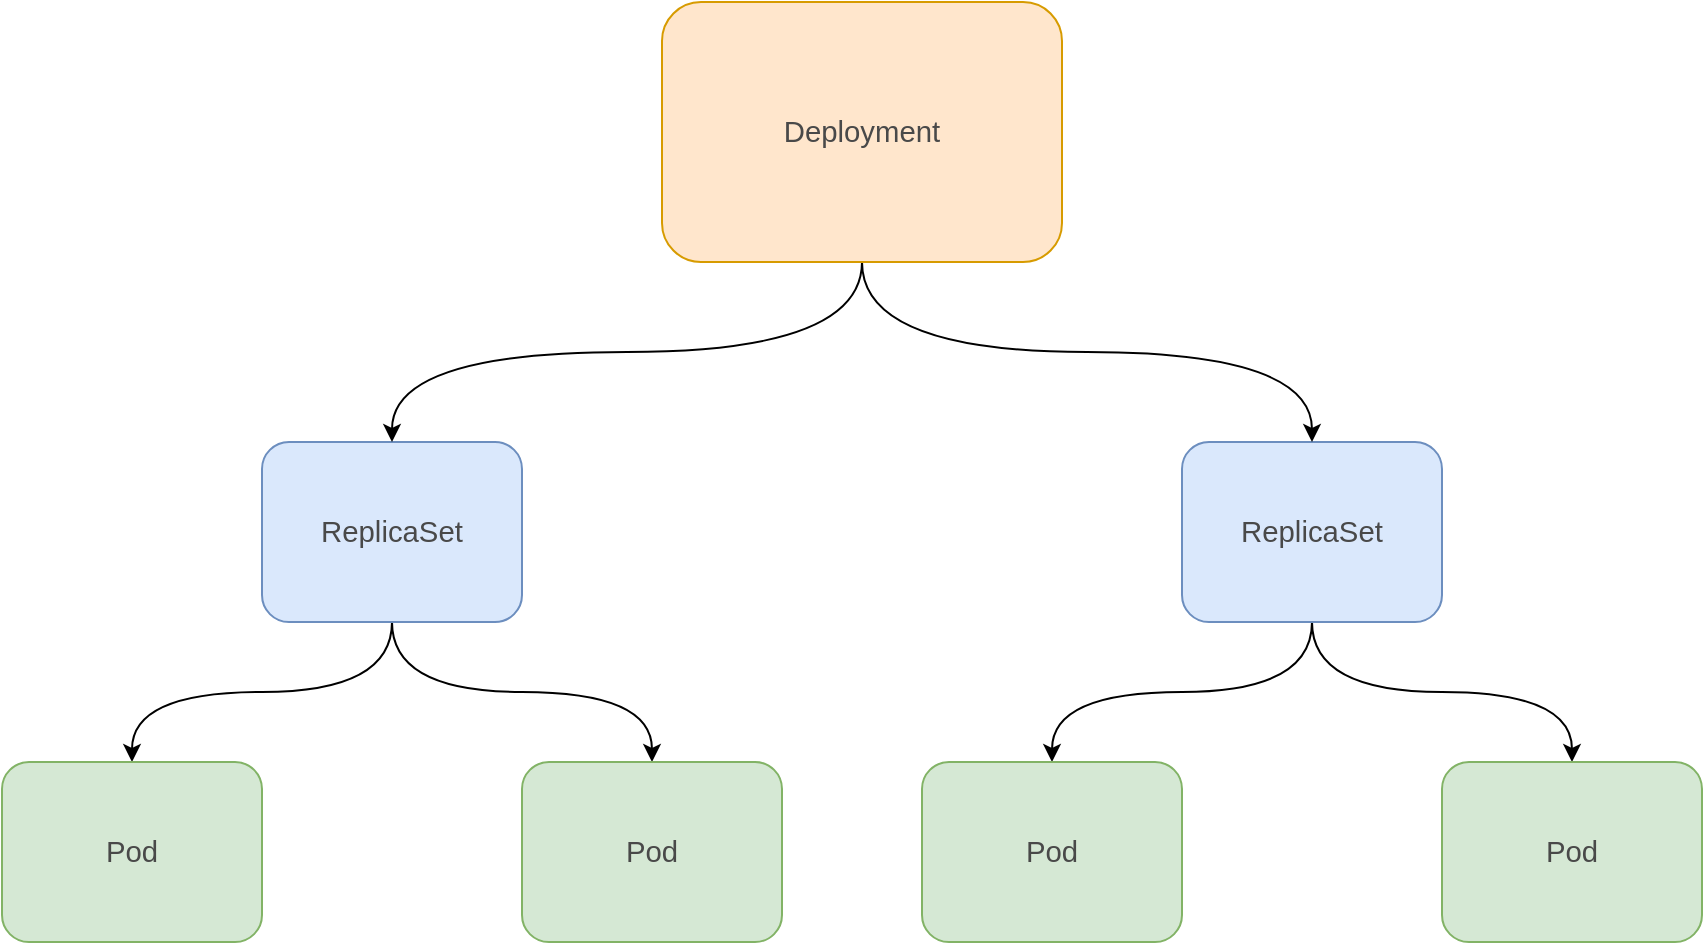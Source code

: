 <mxfile version="20.2.8" type="device"><diagram id="nzK0tKiOQox-Huz_kh9z" name="第 1 页"><mxGraphModel dx="1002" dy="631" grid="1" gridSize="10" guides="1" tooltips="1" connect="1" arrows="1" fold="1" page="1" pageScale="1" pageWidth="2339" pageHeight="3300" math="0" shadow="0"><root><mxCell id="0"/><mxCell id="1" parent="0"/><mxCell id="_ii-OCtPwW8YkyBqDCed-4" style="edgeStyle=orthogonalEdgeStyle;rounded=0;orthogonalLoop=1;jettySize=auto;html=1;exitX=0.5;exitY=1;exitDx=0;exitDy=0;entryX=0.5;entryY=0;entryDx=0;entryDy=0;curved=1;" edge="1" parent="1" source="_ii-OCtPwW8YkyBqDCed-1" target="_ii-OCtPwW8YkyBqDCed-2"><mxGeometry relative="1" as="geometry"/></mxCell><mxCell id="_ii-OCtPwW8YkyBqDCed-5" style="edgeStyle=orthogonalEdgeStyle;rounded=0;orthogonalLoop=1;jettySize=auto;html=1;exitX=0.5;exitY=1;exitDx=0;exitDy=0;curved=1;" edge="1" parent="1" source="_ii-OCtPwW8YkyBqDCed-1" target="_ii-OCtPwW8YkyBqDCed-3"><mxGeometry relative="1" as="geometry"/></mxCell><mxCell id="_ii-OCtPwW8YkyBqDCed-1" value="&lt;span data-copy-origin=&quot;https://shimo.im&quot; data-docs-delta=&quot;[[20,&amp;quot;ReplicaSets&amp;quot;]]&quot;&gt;&lt;p style=&quot;line-height: 100%;margin-bottom: 0pt;margin-top: 0pt;font-size: 11pt;color: #494949;&quot; class=&quot;ql-direction-ltr ql-long-18520334&quot;&gt;&lt;span style=&quot;&quot; class=&quot;ql-author-18520334&quot;&gt;ReplicaSet&lt;/span&gt;&lt;/p&gt;&lt;/span&gt;" style="rounded=1;whiteSpace=wrap;html=1;fillColor=#dae8fc;strokeColor=#6c8ebf;" vertex="1" parent="1"><mxGeometry x="220" y="310" width="130" height="90" as="geometry"/></mxCell><mxCell id="_ii-OCtPwW8YkyBqDCed-2" value="&lt;span data-copy-origin=&quot;https://shimo.im&quot; data-docs-delta=&quot;[[20,&amp;quot;ReplicaSets&amp;quot;]]&quot;&gt;&lt;p style=&quot;line-height: 100%;margin-bottom: 0pt;margin-top: 0pt;font-size: 11pt;color: #494949;&quot; class=&quot;ql-direction-ltr ql-long-18520334&quot;&gt;&lt;span style=&quot;&quot; class=&quot;ql-author-18520334&quot;&gt;Pod&lt;/span&gt;&lt;/p&gt;&lt;/span&gt;" style="rounded=1;whiteSpace=wrap;html=1;fillColor=#d5e8d4;strokeColor=#82b366;" vertex="1" parent="1"><mxGeometry x="90" y="470" width="130" height="90" as="geometry"/></mxCell><mxCell id="_ii-OCtPwW8YkyBqDCed-3" value="&lt;span data-copy-origin=&quot;https://shimo.im&quot; data-docs-delta=&quot;[[20,&amp;quot;ReplicaSets&amp;quot;]]&quot;&gt;&lt;p style=&quot;line-height: 100%;margin-bottom: 0pt;margin-top: 0pt;font-size: 11pt;color: #494949;&quot; class=&quot;ql-direction-ltr ql-long-18520334&quot;&gt;&lt;span style=&quot;&quot; class=&quot;ql-author-18520334&quot;&gt;Pod&lt;/span&gt;&lt;/p&gt;&lt;/span&gt;" style="rounded=1;whiteSpace=wrap;html=1;fillColor=#d5e8d4;strokeColor=#82b366;" vertex="1" parent="1"><mxGeometry x="350" y="470" width="130" height="90" as="geometry"/></mxCell><mxCell id="_ii-OCtPwW8YkyBqDCed-7" style="edgeStyle=orthogonalEdgeStyle;rounded=0;orthogonalLoop=1;jettySize=auto;html=1;exitX=0.5;exitY=1;exitDx=0;exitDy=0;entryX=0.5;entryY=0;entryDx=0;entryDy=0;curved=1;" edge="1" parent="1" source="_ii-OCtPwW8YkyBqDCed-9" target="_ii-OCtPwW8YkyBqDCed-10"><mxGeometry relative="1" as="geometry"/></mxCell><mxCell id="_ii-OCtPwW8YkyBqDCed-8" style="edgeStyle=orthogonalEdgeStyle;rounded=0;orthogonalLoop=1;jettySize=auto;html=1;exitX=0.5;exitY=1;exitDx=0;exitDy=0;curved=1;" edge="1" parent="1" source="_ii-OCtPwW8YkyBqDCed-9" target="_ii-OCtPwW8YkyBqDCed-11"><mxGeometry relative="1" as="geometry"/></mxCell><mxCell id="_ii-OCtPwW8YkyBqDCed-9" value="&lt;span data-copy-origin=&quot;https://shimo.im&quot; data-docs-delta=&quot;[[20,&amp;quot;ReplicaSets&amp;quot;]]&quot;&gt;&lt;p style=&quot;line-height: 100%;margin-bottom: 0pt;margin-top: 0pt;font-size: 11pt;color: #494949;&quot; class=&quot;ql-direction-ltr ql-long-18520334&quot;&gt;&lt;span style=&quot;&quot; class=&quot;ql-author-18520334&quot;&gt;ReplicaSet&lt;/span&gt;&lt;/p&gt;&lt;/span&gt;" style="rounded=1;whiteSpace=wrap;html=1;fillColor=#dae8fc;strokeColor=#6c8ebf;" vertex="1" parent="1"><mxGeometry x="680" y="310" width="130" height="90" as="geometry"/></mxCell><mxCell id="_ii-OCtPwW8YkyBqDCed-10" value="&lt;span data-copy-origin=&quot;https://shimo.im&quot; data-docs-delta=&quot;[[20,&amp;quot;ReplicaSets&amp;quot;]]&quot;&gt;&lt;p style=&quot;line-height: 100%;margin-bottom: 0pt;margin-top: 0pt;font-size: 11pt;color: #494949;&quot; class=&quot;ql-direction-ltr ql-long-18520334&quot;&gt;&lt;span style=&quot;&quot; class=&quot;ql-author-18520334&quot;&gt;Pod&lt;/span&gt;&lt;/p&gt;&lt;/span&gt;" style="rounded=1;whiteSpace=wrap;html=1;fillColor=#d5e8d4;strokeColor=#82b366;" vertex="1" parent="1"><mxGeometry x="550" y="470" width="130" height="90" as="geometry"/></mxCell><mxCell id="_ii-OCtPwW8YkyBqDCed-11" value="&lt;span data-copy-origin=&quot;https://shimo.im&quot; data-docs-delta=&quot;[[20,&amp;quot;ReplicaSets&amp;quot;]]&quot;&gt;&lt;p style=&quot;line-height: 100%;margin-bottom: 0pt;margin-top: 0pt;font-size: 11pt;color: #494949;&quot; class=&quot;ql-direction-ltr ql-long-18520334&quot;&gt;&lt;span style=&quot;&quot; class=&quot;ql-author-18520334&quot;&gt;Pod&lt;/span&gt;&lt;/p&gt;&lt;/span&gt;" style="rounded=1;whiteSpace=wrap;html=1;fillColor=#d5e8d4;strokeColor=#82b366;" vertex="1" parent="1"><mxGeometry x="810" y="470" width="130" height="90" as="geometry"/></mxCell><mxCell id="_ii-OCtPwW8YkyBqDCed-13" style="edgeStyle=orthogonalEdgeStyle;curved=1;rounded=0;orthogonalLoop=1;jettySize=auto;html=1;exitX=0.5;exitY=1;exitDx=0;exitDy=0;" edge="1" parent="1" source="_ii-OCtPwW8YkyBqDCed-12" target="_ii-OCtPwW8YkyBqDCed-1"><mxGeometry relative="1" as="geometry"/></mxCell><mxCell id="_ii-OCtPwW8YkyBqDCed-14" style="edgeStyle=orthogonalEdgeStyle;curved=1;rounded=0;orthogonalLoop=1;jettySize=auto;html=1;exitX=0.5;exitY=1;exitDx=0;exitDy=0;" edge="1" parent="1" source="_ii-OCtPwW8YkyBqDCed-12" target="_ii-OCtPwW8YkyBqDCed-9"><mxGeometry relative="1" as="geometry"/></mxCell><mxCell id="_ii-OCtPwW8YkyBqDCed-12" value="&lt;span data-copy-origin=&quot;https://shimo.im&quot; data-docs-delta=&quot;[[20,&amp;quot;ReplicaSets&amp;quot;]]&quot;&gt;&lt;p style=&quot;line-height: 100%;margin-bottom: 0pt;margin-top: 0pt;font-size: 11pt;color: #494949;&quot; class=&quot;ql-direction-ltr ql-long-18520334&quot;&gt;&lt;span style=&quot;&quot; class=&quot;ql-author-18520334&quot;&gt;Deployment&lt;/span&gt;&lt;/p&gt;&lt;/span&gt;" style="rounded=1;whiteSpace=wrap;html=1;fillColor=#ffe6cc;strokeColor=#d79b00;" vertex="1" parent="1"><mxGeometry x="420" y="90" width="200" height="130" as="geometry"/></mxCell></root></mxGraphModel></diagram></mxfile>